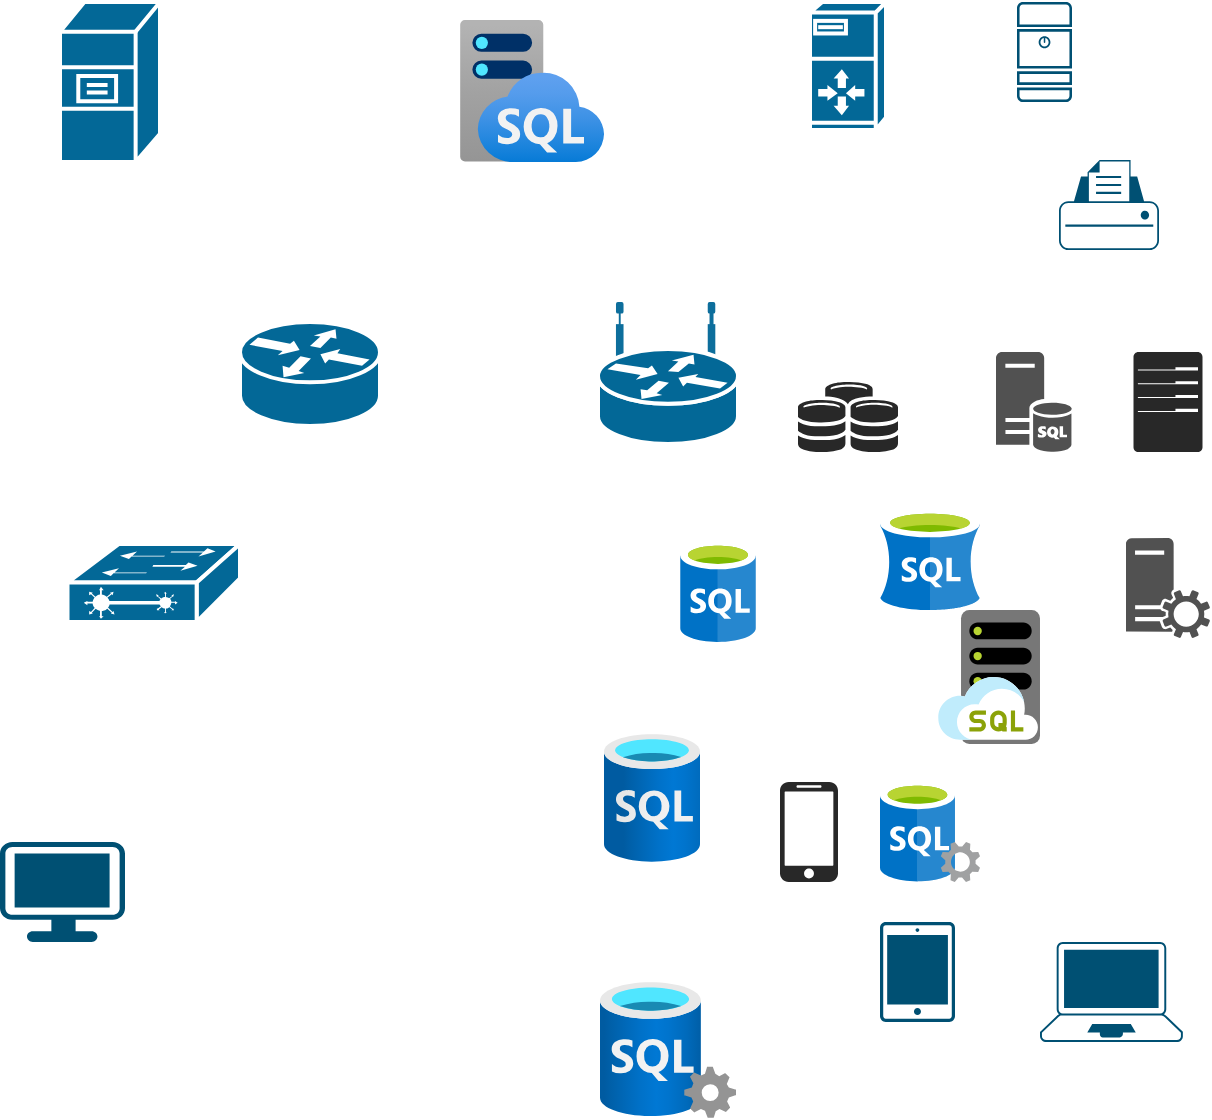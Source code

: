 <mxfile version="13.9.9" type="device"><diagram id="KyIws8PwaFTV4RIi8Ffd" name="Página-1"><mxGraphModel dx="641" dy="659" grid="1" gridSize="10" guides="1" tooltips="1" connect="1" arrows="1" fold="1" page="1" pageScale="1" pageWidth="1169" pageHeight="827" math="0" shadow="0"><root><mxCell id="0"/><mxCell id="1" parent="0"/><mxCell id="FYyA16Wkgse93ONj4zsW-1" value="" style="shape=mxgraph.cisco.routers.router;html=1;pointerEvents=1;dashed=0;fillColor=#036897;strokeColor=#ffffff;strokeWidth=2;verticalLabelPosition=bottom;verticalAlign=top;align=center;outlineConnect=0;" parent="1" vertex="1"><mxGeometry x="150" y="320" width="70" height="52" as="geometry"/></mxCell><mxCell id="FYyA16Wkgse93ONj4zsW-2" value="" style="shape=mxgraph.cisco.servers.server_with_router;html=1;pointerEvents=1;dashed=0;fillColor=#036897;strokeColor=#ffffff;strokeWidth=2;verticalLabelPosition=bottom;verticalAlign=top;align=center;outlineConnect=0;" parent="1" vertex="1"><mxGeometry x="435" y="160" width="38" height="64" as="geometry"/></mxCell><mxCell id="FYyA16Wkgse93ONj4zsW-3" value="" style="shape=mxgraph.cisco.servers.file_server;html=1;pointerEvents=1;dashed=0;fillColor=#036897;strokeColor=#ffffff;strokeWidth=2;verticalLabelPosition=bottom;verticalAlign=top;align=center;outlineConnect=0;" parent="1" vertex="1"><mxGeometry x="60" y="160" width="50" height="80" as="geometry"/></mxCell><mxCell id="FYyA16Wkgse93ONj4zsW-4" value="" style="shape=mxgraph.cisco.switches.layer_2_remote_switch;html=1;pointerEvents=1;dashed=0;fillColor=#036897;strokeColor=#ffffff;strokeWidth=2;verticalLabelPosition=bottom;verticalAlign=top;align=center;outlineConnect=0;" parent="1" vertex="1"><mxGeometry x="63.75" y="431" width="86.25" height="39" as="geometry"/></mxCell><mxCell id="FYyA16Wkgse93ONj4zsW-5" value="" style="points=[[0.015,0.015,0],[0.985,0.015,0],[0.985,0.985,0],[0.015,0.985,0],[0.25,0,0],[0.5,0,0],[0.75,0,0],[1,0.25,0],[1,0.5,0],[1,0.75,0],[0.75,1,0],[0.5,1,0],[0.25,1,0],[0,0.75,0],[0,0.5,0],[0,0.25,0]];verticalLabelPosition=bottom;html=1;verticalAlign=top;aspect=fixed;align=center;pointerEvents=1;shape=mxgraph.cisco19.server;fillColor=#005073;strokeColor=none;" parent="1" vertex="1"><mxGeometry x="538.5" y="160" width="27.5" height="50" as="geometry"/></mxCell><mxCell id="FYyA16Wkgse93ONj4zsW-6" value="" style="points=[[0.03,0.03,0],[0.5,0,0],[0.97,0.03,0],[1,0.4,0],[0.97,0.745,0],[0.5,1,0],[0.03,0.745,0],[0,0.4,0]];verticalLabelPosition=bottom;html=1;verticalAlign=top;aspect=fixed;align=center;pointerEvents=1;shape=mxgraph.cisco19.workstation;fillColor=#005073;strokeColor=none;" parent="1" vertex="1"><mxGeometry x="30" y="580" width="62.5" height="50" as="geometry"/></mxCell><mxCell id="FYyA16Wkgse93ONj4zsW-7" value="" style="points=[[0.13,0.02,0],[0.5,0,0],[0.87,0.02,0],[0.885,0.4,0],[0.985,0.985,0],[0.5,1,0],[0.015,0.985,0],[0.115,0.4,0]];verticalLabelPosition=bottom;html=1;verticalAlign=top;aspect=fixed;align=center;pointerEvents=1;shape=mxgraph.cisco19.laptop;fillColor=#005073;strokeColor=none;" parent="1" vertex="1"><mxGeometry x="550" y="630" width="71.43" height="50" as="geometry"/></mxCell><mxCell id="FYyA16Wkgse93ONj4zsW-8" value="" style="points=[[0.015,0.015,0],[0.985,0.015,0],[0.985,0.985,0],[0.015,0.985,0],[0.25,0,0],[0.5,0,0],[0.75,0,0],[1,0.25,0],[1,0.5,0],[1,0.75,0],[0.75,1,0],[0.5,1,0],[0.25,1,0],[0,0.75,0],[0,0.5,0],[0,0.25,0]];verticalLabelPosition=bottom;html=1;verticalAlign=top;aspect=fixed;align=center;pointerEvents=1;shape=mxgraph.cisco19.handheld;fillColor=#005073;strokeColor=none;" parent="1" vertex="1"><mxGeometry x="470" y="620" width="37.5" height="50" as="geometry"/></mxCell><mxCell id="FYyA16Wkgse93ONj4zsW-9" value="" style="points=[[0.22,0.185,0],[0.5,0,0],[0.78,0.185,0],[0.975,0.49,0],[1,0.73,0],[0.975,0.97,0],[0.5,1,0],[0.025,0.97,0],[0,0.73,0],[0.025,0.49,0]];verticalLabelPosition=bottom;html=1;verticalAlign=top;aspect=fixed;align=center;pointerEvents=1;shape=mxgraph.cisco19.printer;fillColor=#005073;strokeColor=none;" parent="1" vertex="1"><mxGeometry x="559.5" y="239" width="50" height="45" as="geometry"/></mxCell><mxCell id="FYyA16Wkgse93ONj4zsW-10" value="" style="verticalLabelPosition=bottom;html=1;fillColor=#282828;strokeColor=none;verticalAlign=top;pointerEvents=1;align=center;shape=mxgraph.cisco_safe.technology_icons.icon2;" parent="1" vertex="1"><mxGeometry x="420" y="550" width="29.0" height="50" as="geometry"/></mxCell><mxCell id="FYyA16Wkgse93ONj4zsW-11" value="" style="verticalLabelPosition=bottom;html=1;fillColor=#282828;strokeColor=none;verticalAlign=top;pointerEvents=1;align=center;shape=mxgraph.cisco_safe.technology_icons.icon27;" parent="1" vertex="1"><mxGeometry x="429" y="350" width="50" height="35" as="geometry"/></mxCell><mxCell id="FYyA16Wkgse93ONj4zsW-12" value="" style="verticalLabelPosition=bottom;html=1;fillColor=#282828;strokeColor=none;verticalAlign=top;pointerEvents=1;align=center;shape=mxgraph.cisco_safe.technology_icons.icon7;" parent="1" vertex="1"><mxGeometry x="596.75" y="335" width="34.5" height="50" as="geometry"/></mxCell><mxCell id="FYyA16Wkgse93ONj4zsW-13" value="" style="aspect=fixed;html=1;points=[];align=center;image;fontSize=12;image=img/lib/azure2/databases/SQL_Server.svg;fillColor=#000000;" parent="1" vertex="1"><mxGeometry x="330" y="650" width="68" height="68" as="geometry"/></mxCell><mxCell id="FYyA16Wkgse93ONj4zsW-14" value="" style="aspect=fixed;html=1;points=[];align=center;image;fontSize=12;image=img/lib/azure2/databases/SQL_Managed_Instance.svg;fillColor=#000000;" parent="1" vertex="1"><mxGeometry x="260" y="169" width="72.11" height="71" as="geometry"/></mxCell><mxCell id="FYyA16Wkgse93ONj4zsW-15" value="" style="aspect=fixed;html=1;points=[];align=center;image;fontSize=12;image=img/lib/azure2/databases/SQL_Database.svg;fillColor=#000000;" parent="1" vertex="1"><mxGeometry x="332" y="526" width="48" height="64" as="geometry"/></mxCell><mxCell id="FYyA16Wkgse93ONj4zsW-16" value="" style="pointerEvents=1;shadow=0;dashed=0;html=1;strokeColor=none;labelPosition=center;verticalLabelPosition=bottom;verticalAlign=top;align=center;fillColor=#515151;shape=mxgraph.mscae.system_center.central_administration_site_sql" parent="1" vertex="1"><mxGeometry x="528" y="335" width="38" height="50" as="geometry"/></mxCell><mxCell id="FYyA16Wkgse93ONj4zsW-17" value="" style="pointerEvents=1;shadow=0;dashed=0;html=1;strokeColor=none;labelPosition=center;verticalLabelPosition=bottom;verticalAlign=top;align=center;fillColor=#515151;shape=mxgraph.mscae.system_center.roles" parent="1" vertex="1"><mxGeometry x="593" y="428" width="42" height="50" as="geometry"/></mxCell><mxCell id="FYyA16Wkgse93ONj4zsW-18" value="" style="aspect=fixed;html=1;points=[];align=center;image;fontSize=12;image=img/lib/mscae/SQL_Servers.svg;fillColor=#007FFF;" parent="1" vertex="1"><mxGeometry x="470" y="550" width="50" height="50" as="geometry"/></mxCell><mxCell id="FYyA16Wkgse93ONj4zsW-19" value="" style="aspect=fixed;html=1;points=[];align=center;image;fontSize=12;image=img/lib/mscae/SQL_Managed_Instances.svg;fillColor=#007FFF;" parent="1" vertex="1"><mxGeometry x="499.08" y="464" width="50.92" height="67" as="geometry"/></mxCell><mxCell id="FYyA16Wkgse93ONj4zsW-20" value="" style="aspect=fixed;html=1;points=[];align=center;image;fontSize=12;image=img/lib/mscae/SQL_Database_generic.svg;fillColor=#007FFF;" parent="1" vertex="1"><mxGeometry x="370" y="430" width="38" height="50" as="geometry"/></mxCell><mxCell id="FYyA16Wkgse93ONj4zsW-21" value="" style="aspect=fixed;html=1;points=[];align=center;image;fontSize=12;image=img/lib/mscae/dep/SQL_Server_Stretch_DB.svg;fillColor=#007FFF;" parent="1" vertex="1"><mxGeometry x="470" y="414" width="50" height="50" as="geometry"/></mxCell><mxCell id="Gz5b_XdKNaJvXIQHQRqq-1" value="" style="shape=mxgraph.cisco.routers.wireless_router;html=1;pointerEvents=1;dashed=0;fillColor=#036897;strokeColor=#ffffff;strokeWidth=2;verticalLabelPosition=bottom;verticalAlign=top;align=center;outlineConnect=0;" vertex="1" parent="1"><mxGeometry x="329" y="311" width="70" height="70" as="geometry"/></mxCell></root></mxGraphModel></diagram></mxfile>